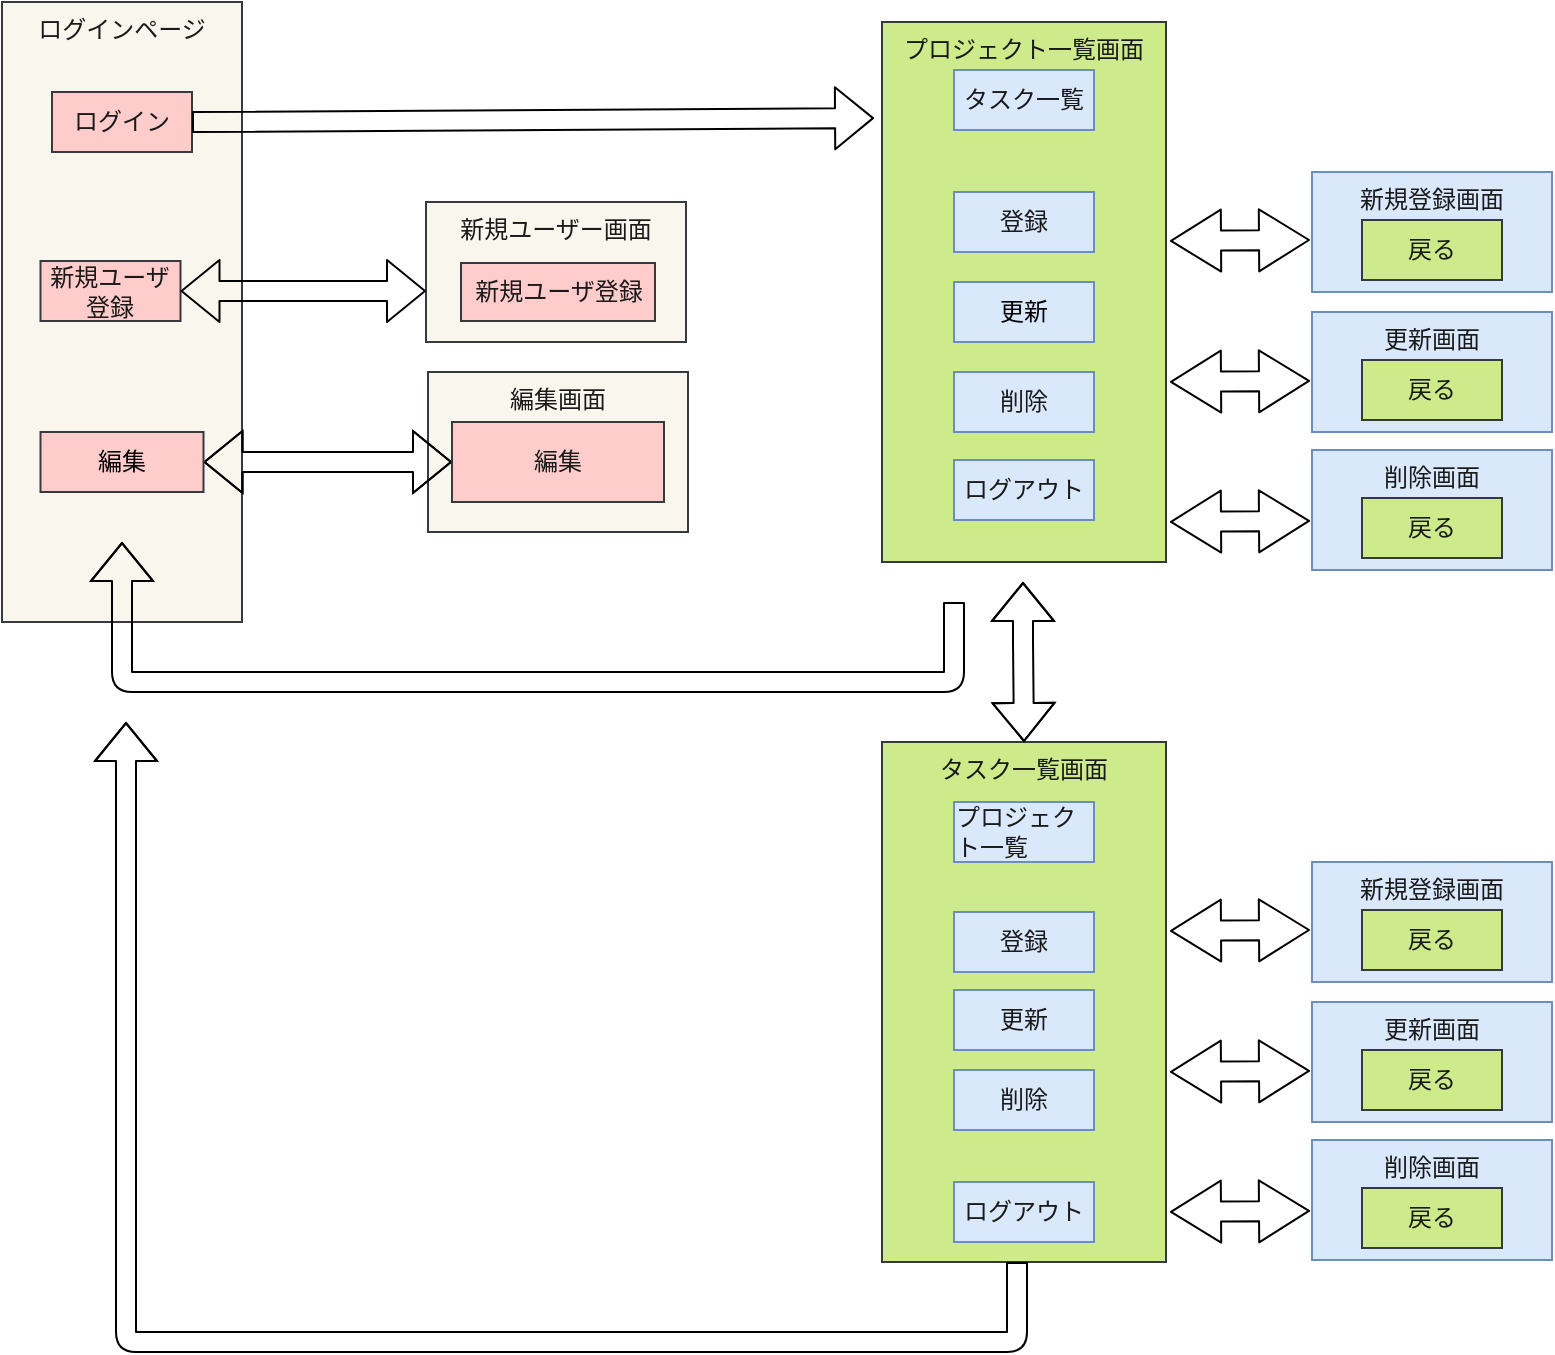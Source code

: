 <mxfile>
    <diagram id="puRboPM44XWlyKMjKKkZ" name="ページ1">
        <mxGraphModel dx="1071" dy="765" grid="1" gridSize="10" guides="1" tooltips="1" connect="1" arrows="1" fold="1" page="1" pageScale="1" pageWidth="1169" pageHeight="827" math="0" shadow="0">
            <root>
                <mxCell id="0"/>
                <mxCell id="1" parent="0"/>
                <mxCell id="105" value="&lt;font color=&quot;#1a1a1a&quot;&gt;編集画面&lt;/font&gt;" style="whiteSpace=wrap;html=1;labelBackgroundColor=none;fontSize=12;fillColor=#f9f7ed;strokeColor=#36393d;verticalAlign=top;" parent="1" vertex="1">
                    <mxGeometry x="241" y="335" width="130" height="80" as="geometry"/>
                </mxCell>
                <mxCell id="98" value="&lt;font color=&quot;#1a1a1a&quot;&gt;新規ユーザー画面&lt;/font&gt;" style="whiteSpace=wrap;html=1;labelBackgroundColor=none;fontSize=12;fillColor=#f9f7ed;strokeColor=#36393d;verticalAlign=top;" parent="1" vertex="1">
                    <mxGeometry x="240" y="250" width="130" height="70" as="geometry"/>
                </mxCell>
                <mxCell id="72" value="&lt;font color=&quot;#1a1a1a&quot;&gt;タスク一覧画面&lt;br&gt;&lt;/font&gt;" style="whiteSpace=wrap;html=1;fillColor=#cdeb8b;strokeColor=#36393d;verticalAlign=top;" parent="1" vertex="1">
                    <mxGeometry x="468" y="520" width="142" height="260" as="geometry"/>
                </mxCell>
                <mxCell id="32" value="&lt;font color=&quot;#1a1a1a&quot;&gt;ログインページ&lt;/font&gt;" style="whiteSpace=wrap;html=1;labelBackgroundColor=none;fontSize=12;fillColor=#f9f7ed;strokeColor=#36393d;verticalAlign=top;" parent="1" vertex="1">
                    <mxGeometry x="28" y="150" width="120" height="310" as="geometry"/>
                </mxCell>
                <mxCell id="4" value="&lt;font color=&quot;#1a1a1a&quot; style=&quot;font-size: 12px;&quot;&gt;新規ユーザ&lt;br&gt;登録&lt;/font&gt;" style="whiteSpace=wrap;html=1;fillColor=#ffcccc;strokeColor=#36393d;fontSize=11;" parent="1" vertex="1">
                    <mxGeometry x="47.25" y="279.5" width="70" height="30" as="geometry"/>
                </mxCell>
                <mxCell id="67" style="edgeStyle=elbowEdgeStyle;shape=flexArrow;html=1;elbow=vertical;" parent="1" edge="1">
                    <mxGeometry relative="1" as="geometry">
                        <mxPoint x="88" y="420" as="targetPoint"/>
                        <mxPoint x="504" y="450" as="sourcePoint"/>
                        <Array as="points">
                            <mxPoint x="320" y="490"/>
                            <mxPoint x="264" y="490"/>
                        </Array>
                    </mxGeometry>
                </mxCell>
                <mxCell id="94" style="edgeStyle=none;shape=flexArrow;html=1;startArrow=block;entryX=0.5;entryY=0;entryDx=0;entryDy=0;" parent="1" target="72" edge="1">
                    <mxGeometry relative="1" as="geometry">
                        <mxPoint x="538.5" y="440" as="sourcePoint"/>
                        <mxPoint x="538.5" y="500" as="targetPoint"/>
                        <Array as="points">
                            <mxPoint x="538.5" y="470"/>
                        </Array>
                    </mxGeometry>
                </mxCell>
                <mxCell id="6" value="&lt;font color=&quot;#1a1a1a&quot;&gt;プロジェクト一覧画面&lt;br&gt;&lt;/font&gt;" style="whiteSpace=wrap;html=1;fillColor=#cdeb8b;strokeColor=#36393d;verticalAlign=top;" parent="1" vertex="1">
                    <mxGeometry x="468" y="160" width="142" height="270" as="geometry"/>
                </mxCell>
                <mxCell id="8" value="&lt;span style=&quot;font-family: &amp;quot;Noto Sans JP&amp;quot;, &amp;quot;ヒラギノ角ゴ Pro W3&amp;quot;, &amp;quot;Hiragino Kaku Gothic Pro&amp;quot;, メイリオ, Meiryo, YuGothic, 游ゴシック, &amp;quot;ＭＳ Ｐゴシック&amp;quot;, &amp;quot;MS PGothic&amp;quot;, arial, sans-serif; text-align: left;&quot;&gt;&lt;font style=&quot;font-size: 12px;&quot; color=&quot;#1a1a1a&quot;&gt;登録&lt;/font&gt;&lt;/span&gt;" style="whiteSpace=wrap;html=1;fillColor=#dae8fc;strokeColor=#6c8ebf;" parent="1" vertex="1">
                    <mxGeometry x="504" y="245" width="70" height="30" as="geometry"/>
                </mxCell>
                <mxCell id="9" value="更新" style="whiteSpace=wrap;html=1;fillColor=#dae8fc;strokeColor=#6c8ebf;flipV=1;flipH=1;" parent="1" vertex="1">
                    <mxGeometry x="504" y="290" width="70" height="30" as="geometry"/>
                </mxCell>
                <mxCell id="11" value="&lt;span style=&quot;font-family: &amp;quot;Noto Sans JP&amp;quot;, &amp;quot;ヒラギノ角ゴ Pro W3&amp;quot;, &amp;quot;Hiragino Kaku Gothic Pro&amp;quot;, メイリオ, Meiryo, YuGothic, 游ゴシック, &amp;quot;ＭＳ Ｐゴシック&amp;quot;, &amp;quot;MS PGothic&amp;quot;, arial, sans-serif; text-align: left;&quot;&gt;&lt;font style=&quot;font-size: 12px;&quot; color=&quot;#1a1a1a&quot;&gt;削除&lt;/font&gt;&lt;/span&gt;" style="whiteSpace=wrap;html=1;fillColor=#dae8fc;strokeColor=#6c8ebf;flipV=1;flipH=1;" parent="1" vertex="1">
                    <mxGeometry x="504" y="335" width="70" height="30" as="geometry"/>
                </mxCell>
                <mxCell id="24" value="&lt;span style=&quot;font-family: &amp;quot;Noto Sans JP&amp;quot;, &amp;quot;ヒラギノ角ゴ Pro W3&amp;quot;, &amp;quot;Hiragino Kaku Gothic Pro&amp;quot;, メイリオ, Meiryo, YuGothic, 游ゴシック, &amp;quot;ＭＳ Ｐゴシック&amp;quot;, &amp;quot;MS PGothic&amp;quot;, arial, sans-serif; text-align: left;&quot;&gt;&lt;font style=&quot;font-size: 12px;&quot; color=&quot;#1a1a1a&quot;&gt;新規登録画面&lt;/font&gt;&lt;/span&gt;" style="whiteSpace=wrap;html=1;fillColor=#dae8fc;strokeColor=#6c8ebf;verticalAlign=top;" parent="1" vertex="1">
                    <mxGeometry x="683" y="235" width="120" height="60" as="geometry"/>
                </mxCell>
                <mxCell id="25" value="&lt;span style=&quot;font-family: &amp;quot;Noto Sans JP&amp;quot;, &amp;quot;ヒラギノ角ゴ Pro W3&amp;quot;, &amp;quot;Hiragino Kaku Gothic Pro&amp;quot;, メイリオ, Meiryo, YuGothic, 游ゴシック, &amp;quot;ＭＳ Ｐゴシック&amp;quot;, &amp;quot;MS PGothic&amp;quot;, arial, sans-serif; text-align: left;&quot;&gt;&lt;font style=&quot;font-size: 12px;&quot; color=&quot;#1a1a1a&quot;&gt;更新画面&lt;/font&gt;&lt;/span&gt;" style="whiteSpace=wrap;html=1;fillColor=#dae8fc;strokeColor=#6c8ebf;verticalAlign=top;" parent="1" vertex="1">
                    <mxGeometry x="683" y="305" width="120" height="60" as="geometry"/>
                </mxCell>
                <mxCell id="26" value="&lt;span style=&quot;font-family: &amp;quot;Noto Sans JP&amp;quot;, &amp;quot;ヒラギノ角ゴ Pro W3&amp;quot;, &amp;quot;Hiragino Kaku Gothic Pro&amp;quot;, メイリオ, Meiryo, YuGothic, 游ゴシック, &amp;quot;ＭＳ Ｐゴシック&amp;quot;, &amp;quot;MS PGothic&amp;quot;, arial, sans-serif; text-align: left;&quot;&gt;&lt;font style=&quot;font-size: 12px;&quot; color=&quot;#1a1a1a&quot;&gt;削除画面&lt;/font&gt;&lt;/span&gt;" style="whiteSpace=wrap;html=1;fillColor=#dae8fc;strokeColor=#6c8ebf;verticalAlign=top;" parent="1" vertex="1">
                    <mxGeometry x="683" y="374" width="120" height="60" as="geometry"/>
                </mxCell>
                <mxCell id="30" value="&lt;font color=&quot;#1a1a1a&quot;&gt;ログイン&lt;/font&gt;" style="whiteSpace=wrap;html=1;fillColor=#ffcccc;strokeColor=#36393d;" parent="1" vertex="1">
                    <mxGeometry x="53" y="195" width="70" height="30" as="geometry"/>
                </mxCell>
                <mxCell id="34" value="&lt;span style=&quot;color: rgb(26, 26, 26);&quot;&gt;&lt;font style=&quot;font-size: 12px;&quot;&gt;新規ユーザ登録&lt;/font&gt;&lt;/span&gt;" style="whiteSpace=wrap;html=1;fillColor=#ffcccc;strokeColor=#36393d;" parent="1" vertex="1">
                    <mxGeometry x="257.5" y="280.5" width="97" height="29" as="geometry"/>
                </mxCell>
                <mxCell id="36" value="" style="edgeStyle=none;orthogonalLoop=1;jettySize=auto;html=1;fontSize=12;fontColor=#1A1A1A;shape=flexArrow;exitX=1;exitY=0.5;exitDx=0;exitDy=0;startArrow=block;startFill=0;" parent="1" source="4" edge="1">
                    <mxGeometry width="100" relative="1" as="geometry">
                        <mxPoint x="160" y="294.5" as="sourcePoint"/>
                        <mxPoint x="240" y="294.5" as="targetPoint"/>
                        <Array as="points"/>
                    </mxGeometry>
                </mxCell>
                <mxCell id="49" value="&lt;span style=&quot;font-family: &amp;quot;Noto Sans JP&amp;quot;, &amp;quot;ヒラギノ角ゴ Pro W3&amp;quot;, &amp;quot;Hiragino Kaku Gothic Pro&amp;quot;, メイリオ, Meiryo, YuGothic, 游ゴシック, &amp;quot;ＭＳ Ｐゴシック&amp;quot;, &amp;quot;MS PGothic&amp;quot;, arial, sans-serif; text-align: left;&quot;&gt;&lt;font style=&quot;font-size: 12px;&quot; color=&quot;#1a1a1a&quot;&gt;戻る&lt;/font&gt;&lt;/span&gt;" style="whiteSpace=wrap;html=1;fillColor=#cdeb8b;strokeColor=#36393d;" parent="1" vertex="1">
                    <mxGeometry x="708" y="259" width="70" height="30" as="geometry"/>
                </mxCell>
                <mxCell id="50" value="&lt;span style=&quot;font-family: &amp;quot;Noto Sans JP&amp;quot;, &amp;quot;ヒラギノ角ゴ Pro W3&amp;quot;, &amp;quot;Hiragino Kaku Gothic Pro&amp;quot;, メイリオ, Meiryo, YuGothic, 游ゴシック, &amp;quot;ＭＳ Ｐゴシック&amp;quot;, &amp;quot;MS PGothic&amp;quot;, arial, sans-serif; text-align: left;&quot;&gt;&lt;font style=&quot;font-size: 12px;&quot; color=&quot;#1a1a1a&quot;&gt;戻る&lt;/font&gt;&lt;/span&gt;" style="whiteSpace=wrap;html=1;fillColor=#cdeb8b;strokeColor=#36393d;" parent="1" vertex="1">
                    <mxGeometry x="708" y="329" width="70" height="30" as="geometry"/>
                </mxCell>
                <mxCell id="51" value="&lt;span style=&quot;font-family: &amp;quot;Noto Sans JP&amp;quot;, &amp;quot;ヒラギノ角ゴ Pro W3&amp;quot;, &amp;quot;Hiragino Kaku Gothic Pro&amp;quot;, メイリオ, Meiryo, YuGothic, 游ゴシック, &amp;quot;ＭＳ Ｐゴシック&amp;quot;, &amp;quot;MS PGothic&amp;quot;, arial, sans-serif; text-align: left;&quot;&gt;&lt;font style=&quot;font-size: 12px;&quot; color=&quot;#1a1a1a&quot;&gt;戻る&lt;/font&gt;&lt;/span&gt;" style="whiteSpace=wrap;html=1;fillColor=#cdeb8b;strokeColor=#36393d;" parent="1" vertex="1">
                    <mxGeometry x="708" y="398" width="70" height="30" as="geometry"/>
                </mxCell>
                <mxCell id="54" value="&lt;span style=&quot;font-family: &amp;quot;Noto Sans JP&amp;quot;, &amp;quot;ヒラギノ角ゴ Pro W3&amp;quot;, &amp;quot;Hiragino Kaku Gothic Pro&amp;quot;, メイリオ, Meiryo, YuGothic, 游ゴシック, &amp;quot;ＭＳ Ｐゴシック&amp;quot;, &amp;quot;MS PGothic&amp;quot;, arial, sans-serif; text-align: left;&quot;&gt;&lt;font style=&quot;font-size: 12px;&quot; color=&quot;#1a1a1a&quot;&gt;ログアウト&lt;/font&gt;&lt;/span&gt;" style="whiteSpace=wrap;html=1;fillColor=#dae8fc;strokeColor=#6c8ebf;" parent="1" vertex="1">
                    <mxGeometry x="504" y="379" width="70" height="30" as="geometry"/>
                </mxCell>
                <mxCell id="55" value="" style="edgeStyle=none;orthogonalLoop=1;jettySize=auto;html=1;fontSize=12;fontColor=#1A1A1A;shape=flexArrow;exitX=1;exitY=0.5;exitDx=0;exitDy=0;entryX=0;entryY=0.5;entryDx=0;entryDy=0;startArrow=block;startFill=0;" parent="1" source="107" target="96" edge="1">
                    <mxGeometry width="100" relative="1" as="geometry">
                        <mxPoint x="148" y="379" as="sourcePoint"/>
                        <mxPoint x="228" y="379" as="targetPoint"/>
                        <Array as="points">
                            <mxPoint x="190" y="380"/>
                        </Array>
                    </mxGeometry>
                </mxCell>
                <mxCell id="61" value="" style="edgeStyle=none;orthogonalLoop=1;jettySize=auto;html=1;endArrow=classic;startArrow=classic;endSize=8;startSize=8;fontSize=12;fontColor=#1A1A1A;shape=flexArrow;" parent="1" edge="1">
                    <mxGeometry width="100" relative="1" as="geometry">
                        <mxPoint x="612" y="269.47" as="sourcePoint"/>
                        <mxPoint x="682" y="269" as="targetPoint"/>
                        <Array as="points"/>
                    </mxGeometry>
                </mxCell>
                <mxCell id="65" value="" style="edgeStyle=none;orthogonalLoop=1;jettySize=auto;html=1;endArrow=classic;startArrow=classic;endSize=8;startSize=8;fontSize=12;fontColor=#1A1A1A;shape=flexArrow;" parent="1" edge="1">
                    <mxGeometry width="100" relative="1" as="geometry">
                        <mxPoint x="612.0" y="339.94" as="sourcePoint"/>
                        <mxPoint x="682.0" y="339.47" as="targetPoint"/>
                        <Array as="points"/>
                    </mxGeometry>
                </mxCell>
                <mxCell id="66" value="" style="edgeStyle=none;orthogonalLoop=1;jettySize=auto;html=1;endArrow=classic;startArrow=classic;endSize=8;startSize=8;fontSize=12;fontColor=#1A1A1A;shape=flexArrow;" parent="1" edge="1">
                    <mxGeometry width="100" relative="1" as="geometry">
                        <mxPoint x="612.0" y="409.94" as="sourcePoint"/>
                        <mxPoint x="682.0" y="409.47" as="targetPoint"/>
                        <Array as="points"/>
                    </mxGeometry>
                </mxCell>
                <mxCell id="68" value="&lt;span style=&quot;font-family: &amp;quot;Noto Sans JP&amp;quot;, &amp;quot;ヒラギノ角ゴ Pro W3&amp;quot;, &amp;quot;Hiragino Kaku Gothic Pro&amp;quot;, メイリオ, Meiryo, YuGothic, 游ゴシック, &amp;quot;ＭＳ Ｐゴシック&amp;quot;, &amp;quot;MS PGothic&amp;quot;, arial, sans-serif; text-align: left;&quot;&gt;&lt;font style=&quot;font-size: 12px;&quot; color=&quot;#1a1a1a&quot;&gt;登録&lt;/font&gt;&lt;/span&gt;" style="whiteSpace=wrap;html=1;fillColor=#dae8fc;strokeColor=#6c8ebf;" parent="1" vertex="1">
                    <mxGeometry x="504" y="605" width="70" height="30" as="geometry"/>
                </mxCell>
                <mxCell id="69" value="&lt;div style=&quot;text-align: left;&quot;&gt;&lt;span style=&quot;background-color: transparent;&quot;&gt;&lt;font face=&quot;Noto Sans JP, ヒラギノ角ゴ Pro W3, Hiragino Kaku Gothic Pro, メイリオ, Meiryo, YuGothic, 游ゴシック, ＭＳ Ｐゴシック, MS PGothic, arial, sans-serif&quot; color=&quot;#1a1a1a&quot;&gt;更新&lt;/font&gt;&lt;/span&gt;&lt;/div&gt;" style="whiteSpace=wrap;html=1;fillColor=#dae8fc;strokeColor=#6c8ebf;flipV=1;flipH=1;" parent="1" vertex="1">
                    <mxGeometry x="504" y="644" width="70" height="30" as="geometry"/>
                </mxCell>
                <mxCell id="70" value="&lt;span style=&quot;font-family: &amp;quot;Noto Sans JP&amp;quot;, &amp;quot;ヒラギノ角ゴ Pro W3&amp;quot;, &amp;quot;Hiragino Kaku Gothic Pro&amp;quot;, メイリオ, Meiryo, YuGothic, 游ゴシック, &amp;quot;ＭＳ Ｐゴシック&amp;quot;, &amp;quot;MS PGothic&amp;quot;, arial, sans-serif; text-align: left;&quot;&gt;&lt;font style=&quot;font-size: 12px;&quot; color=&quot;#1a1a1a&quot;&gt;削除&lt;/font&gt;&lt;/span&gt;" style="whiteSpace=wrap;html=1;fillColor=#dae8fc;strokeColor=#6c8ebf;flipV=1;flipH=1;" parent="1" vertex="1">
                    <mxGeometry x="504" y="684" width="70" height="30" as="geometry"/>
                </mxCell>
                <mxCell id="74" value="&lt;span style=&quot;font-family: &amp;quot;Noto Sans JP&amp;quot;, &amp;quot;ヒラギノ角ゴ Pro W3&amp;quot;, &amp;quot;Hiragino Kaku Gothic Pro&amp;quot;, メイリオ, Meiryo, YuGothic, 游ゴシック, &amp;quot;ＭＳ Ｐゴシック&amp;quot;, &amp;quot;MS PGothic&amp;quot;, arial, sans-serif; text-align: left;&quot;&gt;&lt;font style=&quot;font-size: 12px;&quot; color=&quot;#1a1a1a&quot;&gt;新規登録画面&lt;/font&gt;&lt;/span&gt;" style="whiteSpace=wrap;html=1;fillColor=#dae8fc;strokeColor=#6c8ebf;verticalAlign=top;" parent="1" vertex="1">
                    <mxGeometry x="683" y="580" width="120" height="60" as="geometry"/>
                </mxCell>
                <mxCell id="75" value="&lt;span style=&quot;font-family: &amp;quot;Noto Sans JP&amp;quot;, &amp;quot;ヒラギノ角ゴ Pro W3&amp;quot;, &amp;quot;Hiragino Kaku Gothic Pro&amp;quot;, メイリオ, Meiryo, YuGothic, 游ゴシック, &amp;quot;ＭＳ Ｐゴシック&amp;quot;, &amp;quot;MS PGothic&amp;quot;, arial, sans-serif; text-align: left;&quot;&gt;&lt;font style=&quot;font-size: 12px;&quot; color=&quot;#1a1a1a&quot;&gt;更新画面&lt;/font&gt;&lt;/span&gt;" style="whiteSpace=wrap;html=1;fillColor=#dae8fc;strokeColor=#6c8ebf;verticalAlign=top;" parent="1" vertex="1">
                    <mxGeometry x="683" y="650" width="120" height="60" as="geometry"/>
                </mxCell>
                <mxCell id="76" value="&lt;span style=&quot;font-family: &amp;quot;Noto Sans JP&amp;quot;, &amp;quot;ヒラギノ角ゴ Pro W3&amp;quot;, &amp;quot;Hiragino Kaku Gothic Pro&amp;quot;, メイリオ, Meiryo, YuGothic, 游ゴシック, &amp;quot;ＭＳ Ｐゴシック&amp;quot;, &amp;quot;MS PGothic&amp;quot;, arial, sans-serif; text-align: left;&quot;&gt;&lt;font style=&quot;font-size: 12px;&quot; color=&quot;#1a1a1a&quot;&gt;削除画面&lt;/font&gt;&lt;/span&gt;" style="whiteSpace=wrap;html=1;fillColor=#dae8fc;strokeColor=#6c8ebf;verticalAlign=top;" parent="1" vertex="1">
                    <mxGeometry x="683" y="719" width="120" height="60" as="geometry"/>
                </mxCell>
                <mxCell id="77" value="&lt;span style=&quot;font-family: &amp;quot;Noto Sans JP&amp;quot;, &amp;quot;ヒラギノ角ゴ Pro W3&amp;quot;, &amp;quot;Hiragino Kaku Gothic Pro&amp;quot;, メイリオ, Meiryo, YuGothic, 游ゴシック, &amp;quot;ＭＳ Ｐゴシック&amp;quot;, &amp;quot;MS PGothic&amp;quot;, arial, sans-serif; text-align: left;&quot;&gt;&lt;font style=&quot;font-size: 12px;&quot; color=&quot;#1a1a1a&quot;&gt;戻る&lt;/font&gt;&lt;/span&gt;" style="whiteSpace=wrap;html=1;fillColor=#cdeb8b;strokeColor=#36393d;" parent="1" vertex="1">
                    <mxGeometry x="708" y="604" width="70" height="30" as="geometry"/>
                </mxCell>
                <mxCell id="78" value="&lt;span style=&quot;font-family: &amp;quot;Noto Sans JP&amp;quot;, &amp;quot;ヒラギノ角ゴ Pro W3&amp;quot;, &amp;quot;Hiragino Kaku Gothic Pro&amp;quot;, メイリオ, Meiryo, YuGothic, 游ゴシック, &amp;quot;ＭＳ Ｐゴシック&amp;quot;, &amp;quot;MS PGothic&amp;quot;, arial, sans-serif; text-align: left;&quot;&gt;&lt;font style=&quot;font-size: 12px;&quot; color=&quot;#1a1a1a&quot;&gt;戻る&lt;/font&gt;&lt;/span&gt;" style="whiteSpace=wrap;html=1;fillColor=#cdeb8b;strokeColor=#36393d;" parent="1" vertex="1">
                    <mxGeometry x="708" y="674" width="70" height="30" as="geometry"/>
                </mxCell>
                <mxCell id="79" value="&lt;span style=&quot;font-family: &amp;quot;Noto Sans JP&amp;quot;, &amp;quot;ヒラギノ角ゴ Pro W3&amp;quot;, &amp;quot;Hiragino Kaku Gothic Pro&amp;quot;, メイリオ, Meiryo, YuGothic, 游ゴシック, &amp;quot;ＭＳ Ｐゴシック&amp;quot;, &amp;quot;MS PGothic&amp;quot;, arial, sans-serif; text-align: left;&quot;&gt;&lt;font style=&quot;font-size: 12px;&quot; color=&quot;#1a1a1a&quot;&gt;戻る&lt;/font&gt;&lt;/span&gt;" style="whiteSpace=wrap;html=1;fillColor=#cdeb8b;strokeColor=#36393d;" parent="1" vertex="1">
                    <mxGeometry x="708" y="743" width="70" height="30" as="geometry"/>
                </mxCell>
                <mxCell id="80" value="" style="edgeStyle=none;orthogonalLoop=1;jettySize=auto;html=1;endArrow=classic;startArrow=classic;endSize=8;startSize=8;fontSize=12;fontColor=#1A1A1A;shape=flexArrow;" parent="1" edge="1">
                    <mxGeometry width="100" relative="1" as="geometry">
                        <mxPoint x="612" y="614.47" as="sourcePoint"/>
                        <mxPoint x="682" y="614" as="targetPoint"/>
                        <Array as="points"/>
                    </mxGeometry>
                </mxCell>
                <mxCell id="81" value="" style="edgeStyle=none;orthogonalLoop=1;jettySize=auto;html=1;endArrow=classic;startArrow=classic;endSize=8;startSize=8;fontSize=12;fontColor=#1A1A1A;shape=flexArrow;" parent="1" edge="1">
                    <mxGeometry width="100" relative="1" as="geometry">
                        <mxPoint x="612.0" y="684.94" as="sourcePoint"/>
                        <mxPoint x="682.0" y="684.47" as="targetPoint"/>
                        <Array as="points"/>
                    </mxGeometry>
                </mxCell>
                <mxCell id="82" value="" style="edgeStyle=none;orthogonalLoop=1;jettySize=auto;html=1;endArrow=classic;startArrow=classic;endSize=8;startSize=8;fontSize=12;fontColor=#1A1A1A;shape=flexArrow;" parent="1" edge="1">
                    <mxGeometry width="100" relative="1" as="geometry">
                        <mxPoint x="612.0" y="754.94" as="sourcePoint"/>
                        <mxPoint x="682.0" y="754.47" as="targetPoint"/>
                        <Array as="points"/>
                    </mxGeometry>
                </mxCell>
                <mxCell id="95" value="&lt;span style=&quot;font-family: &amp;quot;Noto Sans JP&amp;quot;, &amp;quot;ヒラギノ角ゴ Pro W3&amp;quot;, &amp;quot;Hiragino Kaku Gothic Pro&amp;quot;, メイリオ, Meiryo, YuGothic, 游ゴシック, &amp;quot;ＭＳ Ｐゴシック&amp;quot;, &amp;quot;MS PGothic&amp;quot;, arial, sans-serif; text-align: left;&quot;&gt;&lt;font style=&quot;font-size: 12px;&quot; color=&quot;#1a1a1a&quot;&gt;ログアウト&lt;/font&gt;&lt;/span&gt;" style="whiteSpace=wrap;html=1;fillColor=#dae8fc;strokeColor=#6c8ebf;" parent="1" vertex="1">
                    <mxGeometry x="504" y="740" width="70" height="30" as="geometry"/>
                </mxCell>
                <mxCell id="96" value="&lt;font color=&quot;#1a1a1a&quot;&gt;編集&lt;/font&gt;" style="whiteSpace=wrap;html=1;fillColor=#ffcccc;strokeColor=#36393d;" parent="1" vertex="1">
                    <mxGeometry x="253" y="360" width="106" height="40" as="geometry"/>
                </mxCell>
                <mxCell id="106" style="edgeStyle=elbowEdgeStyle;shape=flexArrow;html=1;elbow=vertical;" parent="1" edge="1">
                    <mxGeometry relative="1" as="geometry">
                        <mxPoint x="90" y="510" as="targetPoint"/>
                        <mxPoint x="535.5" y="780" as="sourcePoint"/>
                        <Array as="points">
                            <mxPoint x="351.5" y="820"/>
                            <mxPoint x="295.5" y="820"/>
                        </Array>
                    </mxGeometry>
                </mxCell>
                <mxCell id="107" value="&lt;div&gt;編集&lt;/div&gt;" style="whiteSpace=wrap;html=1;fillColor=#ffcccc;strokeColor=#36393d;" parent="1" vertex="1">
                    <mxGeometry x="47.25" y="365" width="81.5" height="30" as="geometry"/>
                </mxCell>
                <mxCell id="112" style="edgeStyle=none;html=1;exitX=1;exitY=0.5;exitDx=0;exitDy=0;shape=flexArrow;entryX=-0.028;entryY=0.178;entryDx=0;entryDy=0;entryPerimeter=0;" parent="1" source="30" target="6" edge="1">
                    <mxGeometry relative="1" as="geometry">
                        <mxPoint x="460" y="220" as="targetPoint"/>
                    </mxGeometry>
                </mxCell>
                <mxCell id="113" value="&lt;div style=&quot;text-align: left;&quot;&gt;&lt;span style=&quot;background-color: transparent;&quot;&gt;&lt;font face=&quot;Noto Sans JP, ヒラギノ角ゴ Pro W3, Hiragino Kaku Gothic Pro, メイリオ, Meiryo, YuGothic, 游ゴシック, ＭＳ Ｐゴシック, MS PGothic, arial, sans-serif&quot; color=&quot;#1a1a1a&quot;&gt;プロジェクト一覧&lt;/font&gt;&lt;/span&gt;&lt;/div&gt;" style="whiteSpace=wrap;html=1;fillColor=#dae8fc;strokeColor=#6c8ebf;" vertex="1" parent="1">
                    <mxGeometry x="504" y="550" width="70" height="30" as="geometry"/>
                </mxCell>
                <mxCell id="115" value="&lt;div style=&quot;text-align: left;&quot;&gt;&lt;span style=&quot;background-color: transparent;&quot;&gt;&lt;font face=&quot;Noto Sans JP, ヒラギノ角ゴ Pro W3, Hiragino Kaku Gothic Pro, メイリオ, Meiryo, YuGothic, 游ゴシック, ＭＳ Ｐゴシック, MS PGothic, arial, sans-serif&quot; color=&quot;#1a1a1a&quot;&gt;タスク一覧&lt;/font&gt;&lt;/span&gt;&lt;/div&gt;" style="whiteSpace=wrap;html=1;fillColor=#dae8fc;strokeColor=#6c8ebf;flipV=1;flipH=1;" vertex="1" parent="1">
                    <mxGeometry x="504" y="184" width="70" height="30" as="geometry"/>
                </mxCell>
            </root>
        </mxGraphModel>
    </diagram>
</mxfile>